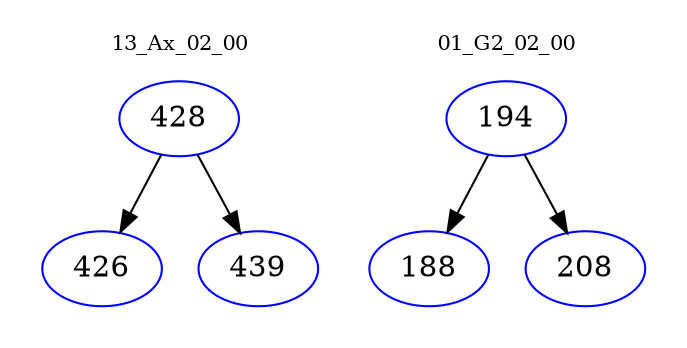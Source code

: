 digraph{
subgraph cluster_0 {
color = white
label = "13_Ax_02_00";
fontsize=10;
T0_428 [label="428", color="blue"]
T0_428 -> T0_426 [color="black"]
T0_426 [label="426", color="blue"]
T0_428 -> T0_439 [color="black"]
T0_439 [label="439", color="blue"]
}
subgraph cluster_1 {
color = white
label = "01_G2_02_00";
fontsize=10;
T1_194 [label="194", color="blue"]
T1_194 -> T1_188 [color="black"]
T1_188 [label="188", color="blue"]
T1_194 -> T1_208 [color="black"]
T1_208 [label="208", color="blue"]
}
}
